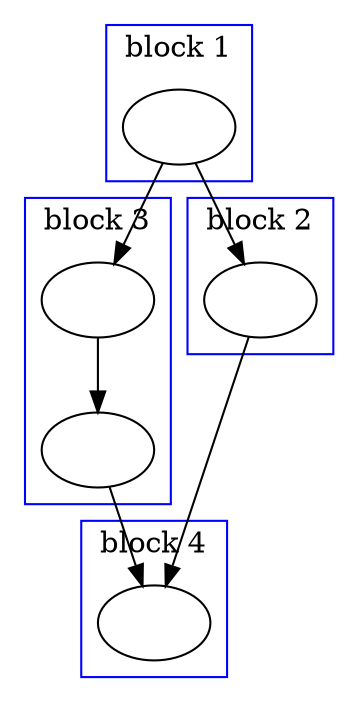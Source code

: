 digraph G {
	compound=true;
	node[shape=ellipse, label=""];

	subgraph clusterb1 {
		s11;
		label="block 1";
		color=blue;
	}

	subgraph clusterb2 {
		s21;
		label="block 2";
		color=blue;
	}

	subgraph clusterb3 {
		s31 -> s32;
		label="block 3";
		color=blue;
	}

	subgraph clusterb4 {
		s41;
		label="block 4";
		color=blue;
	}

	s11 -> s21;
	s11 -> s31;
	s21 -> s41;
	s32 -> s41;
}